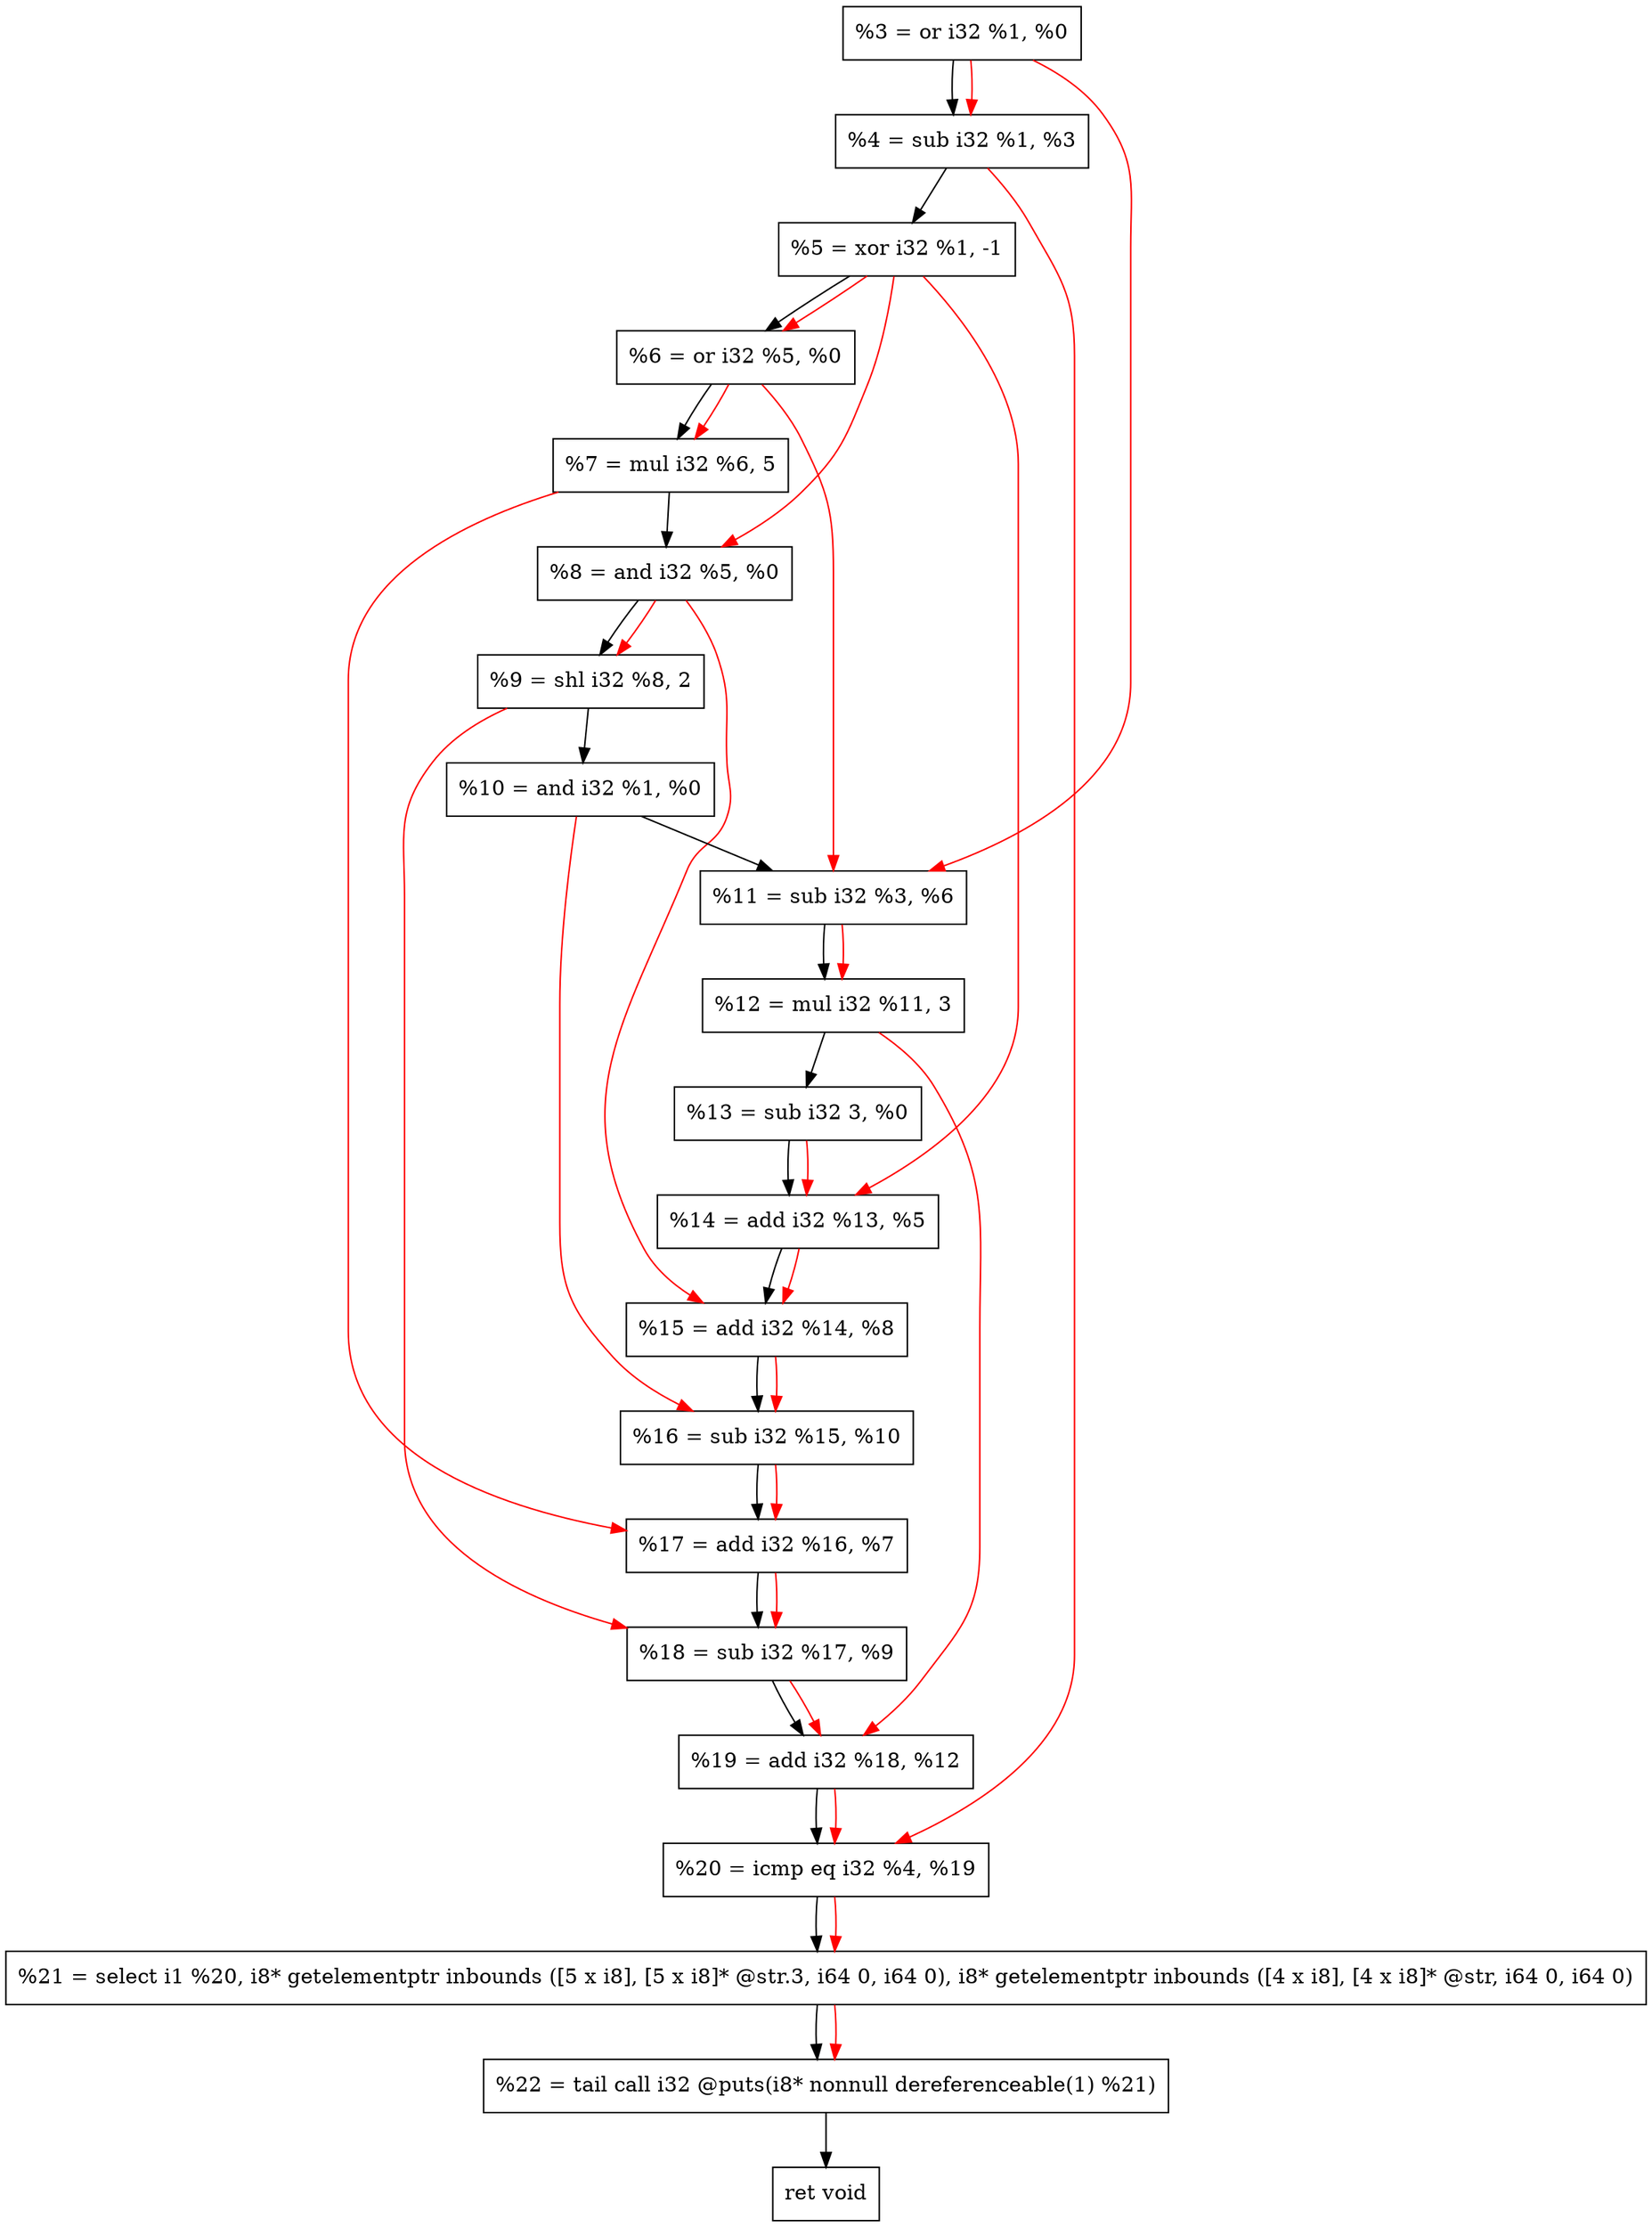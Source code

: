 digraph "DFG for'crackme' function" {
	Node0x7f5420[shape=record, label="  %3 = or i32 %1, %0"];
	Node0x7f5490[shape=record, label="  %4 = sub i32 %1, %3"];
	Node0x7f5b60[shape=record, label="  %5 = xor i32 %1, -1"];
	Node0x7f5bd0[shape=record, label="  %6 = or i32 %5, %0"];
	Node0x7f5c70[shape=record, label="  %7 = mul i32 %6, 5"];
	Node0x7f5ce0[shape=record, label="  %8 = and i32 %5, %0"];
	Node0x7f5d80[shape=record, label="  %9 = shl i32 %8, 2"];
	Node0x7f5df0[shape=record, label="  %10 = and i32 %1, %0"];
	Node0x7f5e60[shape=record, label="  %11 = sub i32 %3, %6"];
	Node0x7f5f00[shape=record, label="  %12 = mul i32 %11, 3"];
	Node0x7f5f70[shape=record, label="  %13 = sub i32 3, %0"];
	Node0x7f5fe0[shape=record, label="  %14 = add i32 %13, %5"];
	Node0x7f6050[shape=record, label="  %15 = add i32 %14, %8"];
	Node0x7f60c0[shape=record, label="  %16 = sub i32 %15, %10"];
	Node0x7f6130[shape=record, label="  %17 = add i32 %16, %7"];
	Node0x7f61a0[shape=record, label="  %18 = sub i32 %17, %9"];
	Node0x7f6210[shape=record, label="  %19 = add i32 %18, %12"];
	Node0x7f6280[shape=record, label="  %20 = icmp eq i32 %4, %19"];
	Node0x796268[shape=record, label="  %21 = select i1 %20, i8* getelementptr inbounds ([5 x i8], [5 x i8]* @str.3, i64 0, i64 0), i8* getelementptr inbounds ([4 x i8], [4 x i8]* @str, i64 0, i64 0)"];
	Node0x7f6720[shape=record, label="  %22 = tail call i32 @puts(i8* nonnull dereferenceable(1) %21)"];
	Node0x7f6770[shape=record, label="  ret void"];
	Node0x7f5420 -> Node0x7f5490;
	Node0x7f5490 -> Node0x7f5b60;
	Node0x7f5b60 -> Node0x7f5bd0;
	Node0x7f5bd0 -> Node0x7f5c70;
	Node0x7f5c70 -> Node0x7f5ce0;
	Node0x7f5ce0 -> Node0x7f5d80;
	Node0x7f5d80 -> Node0x7f5df0;
	Node0x7f5df0 -> Node0x7f5e60;
	Node0x7f5e60 -> Node0x7f5f00;
	Node0x7f5f00 -> Node0x7f5f70;
	Node0x7f5f70 -> Node0x7f5fe0;
	Node0x7f5fe0 -> Node0x7f6050;
	Node0x7f6050 -> Node0x7f60c0;
	Node0x7f60c0 -> Node0x7f6130;
	Node0x7f6130 -> Node0x7f61a0;
	Node0x7f61a0 -> Node0x7f6210;
	Node0x7f6210 -> Node0x7f6280;
	Node0x7f6280 -> Node0x796268;
	Node0x796268 -> Node0x7f6720;
	Node0x7f6720 -> Node0x7f6770;
edge [color=red]
	Node0x7f5420 -> Node0x7f5490;
	Node0x7f5b60 -> Node0x7f5bd0;
	Node0x7f5bd0 -> Node0x7f5c70;
	Node0x7f5b60 -> Node0x7f5ce0;
	Node0x7f5ce0 -> Node0x7f5d80;
	Node0x7f5420 -> Node0x7f5e60;
	Node0x7f5bd0 -> Node0x7f5e60;
	Node0x7f5e60 -> Node0x7f5f00;
	Node0x7f5f70 -> Node0x7f5fe0;
	Node0x7f5b60 -> Node0x7f5fe0;
	Node0x7f5fe0 -> Node0x7f6050;
	Node0x7f5ce0 -> Node0x7f6050;
	Node0x7f6050 -> Node0x7f60c0;
	Node0x7f5df0 -> Node0x7f60c0;
	Node0x7f60c0 -> Node0x7f6130;
	Node0x7f5c70 -> Node0x7f6130;
	Node0x7f6130 -> Node0x7f61a0;
	Node0x7f5d80 -> Node0x7f61a0;
	Node0x7f61a0 -> Node0x7f6210;
	Node0x7f5f00 -> Node0x7f6210;
	Node0x7f5490 -> Node0x7f6280;
	Node0x7f6210 -> Node0x7f6280;
	Node0x7f6280 -> Node0x796268;
	Node0x796268 -> Node0x7f6720;
}
